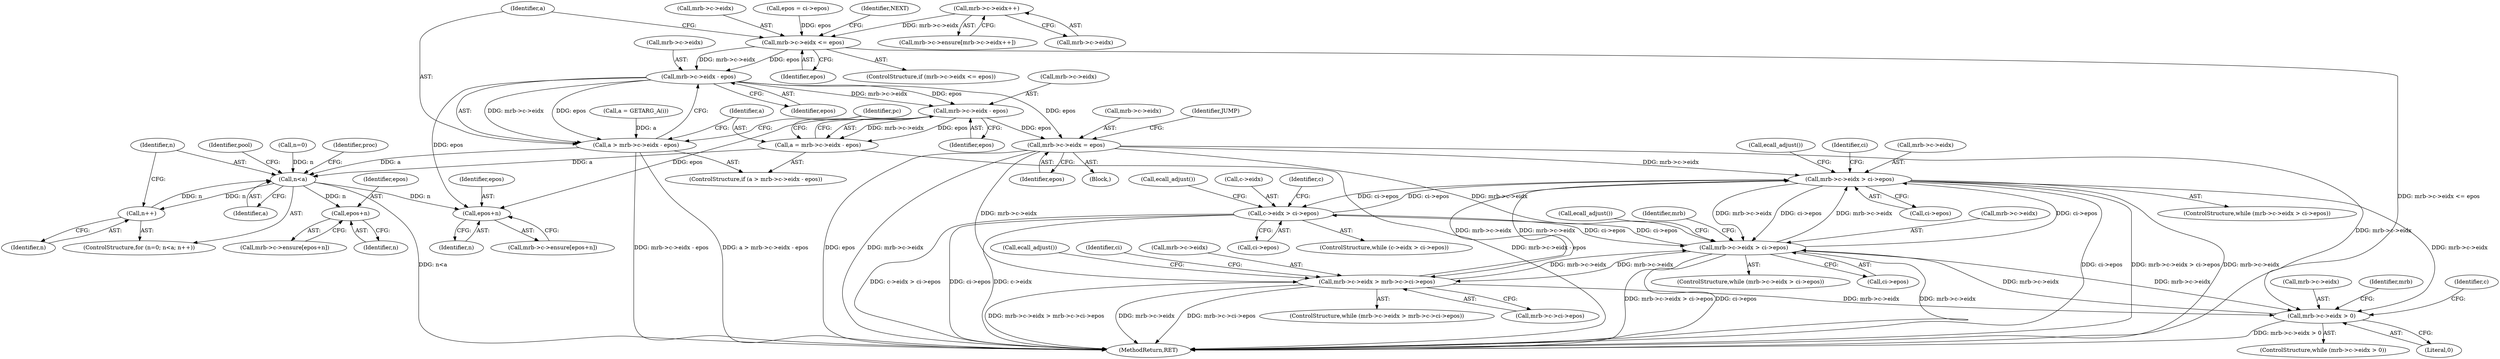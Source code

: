 digraph "0_mruby_1905091634a6a2925c911484434448e568330626@pointer" {
"1001197" [label="(Call,mrb->c->eidx++)"];
"1001255" [label="(Call,mrb->c->eidx <= epos)"];
"1001267" [label="(Call,mrb->c->eidx - epos)"];
"1001265" [label="(Call,a > mrb->c->eidx - epos)"];
"1001292" [label="(Call,n<a)"];
"1001295" [label="(Call,n++)"];
"1001306" [label="(Call,epos+n)"];
"1001316" [label="(Call,epos+n)"];
"1001276" [label="(Call,mrb->c->eidx - epos)"];
"1001274" [label="(Call,a = mrb->c->eidx - epos)"];
"1001426" [label="(Call,mrb->c->eidx = epos)"];
"1003792" [label="(Call,mrb->c->eidx > ci->epos)"];
"1003735" [label="(Call,c->eidx > ci->epos)"];
"1004365" [label="(Call,mrb->c->eidx > ci->epos)"];
"1004032" [label="(Call,mrb->c->eidx > 0)"];
"1004151" [label="(Call,mrb->c->eidx > mrb->c->ci->epos)"];
"1004033" [label="(Call,mrb->c->eidx)"];
"1001288" [label="(ControlStructure,for (n=0; n<a; n++))"];
"1001266" [label="(Identifier,a)"];
"1003791" [label="(ControlStructure,while (mrb->c->eidx > ci->epos))"];
"1001275" [label="(Identifier,a)"];
"1001317" [label="(Identifier,epos)"];
"1004150" [label="(ControlStructure,while (mrb->c->eidx > mrb->c->ci->epos))"];
"1001261" [label="(Identifier,epos)"];
"1001267" [label="(Call,mrb->c->eidx - epos)"];
"1001284" [label="(Identifier,pc)"];
"1001417" [label="(Identifier,pool)"];
"1001432" [label="(Identifier,epos)"];
"1001433" [label="(Identifier,JUMP)"];
"1001318" [label="(Identifier,n)"];
"1004366" [label="(Call,mrb->c->eidx)"];
"1004152" [label="(Call,mrb->c->eidx)"];
"1004365" [label="(Call,mrb->c->eidx > ci->epos)"];
"1001289" [label="(Call,n=0)"];
"1001276" [label="(Call,mrb->c->eidx - epos)"];
"1003736" [label="(Call,c->eidx)"];
"1004371" [label="(Call,ci->epos)"];
"1004032" [label="(Call,mrb->c->eidx > 0)"];
"1001294" [label="(Identifier,a)"];
"1001282" [label="(Identifier,epos)"];
"1001191" [label="(Call,mrb->c->ensure[mrb->c->eidx++])"];
"1003798" [label="(Call,ci->epos)"];
"1004041" [label="(Identifier,mrb)"];
"1003644" [label="(Identifier,ci)"];
"1003739" [label="(Call,ci->epos)"];
"1001256" [label="(Call,mrb->c->eidx)"];
"1004038" [label="(Literal,0)"];
"1001197" [label="(Call,mrb->c->eidx++)"];
"1001307" [label="(Identifier,epos)"];
"1003793" [label="(Call,mrb->c->eidx)"];
"1004043" [label="(Identifier,c)"];
"1004364" [label="(ControlStructure,while (mrb->c->eidx > ci->epos))"];
"1001264" [label="(ControlStructure,if (a > mrb->c->eidx - epos))"];
"1001198" [label="(Call,mrb->c->eidx)"];
"1001310" [label="(Call,mrb->c->ensure[epos+n])"];
"1001295" [label="(Call,n++)"];
"1004151" [label="(Call,mrb->c->eidx > mrb->c->ci->epos)"];
"1003802" [label="(Call,ecall_adjust())"];
"1005666" [label="(MethodReturn,RET)"];
"1004165" [label="(Call,ecall_adjust())"];
"1001293" [label="(Identifier,n)"];
"1001237" [label="(Call,epos = ci->epos)"];
"1001265" [label="(Call,a > mrb->c->eidx - epos)"];
"1004169" [label="(Identifier,ci)"];
"1001268" [label="(Call,mrb->c->eidx)"];
"1001427" [label="(Call,mrb->c->eidx)"];
"1001296" [label="(Identifier,n)"];
"1001277" [label="(Call,mrb->c->eidx)"];
"1004031" [label="(ControlStructure,while (mrb->c->eidx > 0))"];
"1001274" [label="(Call,a = mrb->c->eidx - epos)"];
"1001263" [label="(Identifier,NEXT)"];
"1004375" [label="(Call,ecall_adjust())"];
"1001316" [label="(Call,epos+n)"];
"1001223" [label="(Call,a = GETARG_A(i))"];
"1004157" [label="(Call,mrb->c->ci->epos)"];
"1001426" [label="(Call,mrb->c->eidx = epos)"];
"1004380" [label="(Identifier,mrb)"];
"1001273" [label="(Identifier,epos)"];
"1001308" [label="(Identifier,n)"];
"1001299" [label="(Identifier,proc)"];
"1001254" [label="(ControlStructure,if (mrb->c->eidx <= epos))"];
"1001292" [label="(Call,n<a)"];
"1003792" [label="(Call,mrb->c->eidx > ci->epos)"];
"1001306" [label="(Call,epos+n)"];
"1003735" [label="(Call,c->eidx > ci->epos)"];
"1003746" [label="(Identifier,c)"];
"1001300" [label="(Call,mrb->c->ensure[epos+n])"];
"1003743" [label="(Call,ecall_adjust())"];
"1001221" [label="(Block,)"];
"1001255" [label="(Call,mrb->c->eidx <= epos)"];
"1003734" [label="(ControlStructure,while (c->eidx > ci->epos))"];
"1001197" -> "1001191"  [label="AST: "];
"1001197" -> "1001198"  [label="CFG: "];
"1001198" -> "1001197"  [label="AST: "];
"1001191" -> "1001197"  [label="CFG: "];
"1001197" -> "1001255"  [label="DDG: mrb->c->eidx"];
"1001255" -> "1001254"  [label="AST: "];
"1001255" -> "1001261"  [label="CFG: "];
"1001256" -> "1001255"  [label="AST: "];
"1001261" -> "1001255"  [label="AST: "];
"1001263" -> "1001255"  [label="CFG: "];
"1001266" -> "1001255"  [label="CFG: "];
"1001255" -> "1005666"  [label="DDG: mrb->c->eidx <= epos"];
"1001237" -> "1001255"  [label="DDG: epos"];
"1001255" -> "1001267"  [label="DDG: mrb->c->eidx"];
"1001255" -> "1001267"  [label="DDG: epos"];
"1001267" -> "1001265"  [label="AST: "];
"1001267" -> "1001273"  [label="CFG: "];
"1001268" -> "1001267"  [label="AST: "];
"1001273" -> "1001267"  [label="AST: "];
"1001265" -> "1001267"  [label="CFG: "];
"1001267" -> "1001265"  [label="DDG: mrb->c->eidx"];
"1001267" -> "1001265"  [label="DDG: epos"];
"1001267" -> "1001276"  [label="DDG: mrb->c->eidx"];
"1001267" -> "1001276"  [label="DDG: epos"];
"1001267" -> "1001306"  [label="DDG: epos"];
"1001267" -> "1001426"  [label="DDG: epos"];
"1001265" -> "1001264"  [label="AST: "];
"1001266" -> "1001265"  [label="AST: "];
"1001275" -> "1001265"  [label="CFG: "];
"1001284" -> "1001265"  [label="CFG: "];
"1001265" -> "1005666"  [label="DDG: a > mrb->c->eidx - epos"];
"1001265" -> "1005666"  [label="DDG: mrb->c->eidx - epos"];
"1001223" -> "1001265"  [label="DDG: a"];
"1001265" -> "1001292"  [label="DDG: a"];
"1001292" -> "1001288"  [label="AST: "];
"1001292" -> "1001294"  [label="CFG: "];
"1001293" -> "1001292"  [label="AST: "];
"1001294" -> "1001292"  [label="AST: "];
"1001299" -> "1001292"  [label="CFG: "];
"1001417" -> "1001292"  [label="CFG: "];
"1001292" -> "1005666"  [label="DDG: n<a"];
"1001295" -> "1001292"  [label="DDG: n"];
"1001289" -> "1001292"  [label="DDG: n"];
"1001274" -> "1001292"  [label="DDG: a"];
"1001292" -> "1001295"  [label="DDG: n"];
"1001292" -> "1001306"  [label="DDG: n"];
"1001292" -> "1001316"  [label="DDG: n"];
"1001295" -> "1001288"  [label="AST: "];
"1001295" -> "1001296"  [label="CFG: "];
"1001296" -> "1001295"  [label="AST: "];
"1001293" -> "1001295"  [label="CFG: "];
"1001306" -> "1001300"  [label="AST: "];
"1001306" -> "1001308"  [label="CFG: "];
"1001307" -> "1001306"  [label="AST: "];
"1001308" -> "1001306"  [label="AST: "];
"1001300" -> "1001306"  [label="CFG: "];
"1001276" -> "1001306"  [label="DDG: epos"];
"1001316" -> "1001310"  [label="AST: "];
"1001316" -> "1001318"  [label="CFG: "];
"1001317" -> "1001316"  [label="AST: "];
"1001318" -> "1001316"  [label="AST: "];
"1001310" -> "1001316"  [label="CFG: "];
"1001276" -> "1001274"  [label="AST: "];
"1001276" -> "1001282"  [label="CFG: "];
"1001277" -> "1001276"  [label="AST: "];
"1001282" -> "1001276"  [label="AST: "];
"1001274" -> "1001276"  [label="CFG: "];
"1001276" -> "1001274"  [label="DDG: mrb->c->eidx"];
"1001276" -> "1001274"  [label="DDG: epos"];
"1001276" -> "1001426"  [label="DDG: epos"];
"1001274" -> "1001264"  [label="AST: "];
"1001275" -> "1001274"  [label="AST: "];
"1001284" -> "1001274"  [label="CFG: "];
"1001274" -> "1005666"  [label="DDG: mrb->c->eidx - epos"];
"1001426" -> "1001221"  [label="AST: "];
"1001426" -> "1001432"  [label="CFG: "];
"1001427" -> "1001426"  [label="AST: "];
"1001432" -> "1001426"  [label="AST: "];
"1001433" -> "1001426"  [label="CFG: "];
"1001426" -> "1005666"  [label="DDG: epos"];
"1001426" -> "1005666"  [label="DDG: mrb->c->eidx"];
"1001426" -> "1003792"  [label="DDG: mrb->c->eidx"];
"1001426" -> "1004032"  [label="DDG: mrb->c->eidx"];
"1001426" -> "1004151"  [label="DDG: mrb->c->eidx"];
"1001426" -> "1004365"  [label="DDG: mrb->c->eidx"];
"1003792" -> "1003791"  [label="AST: "];
"1003792" -> "1003798"  [label="CFG: "];
"1003793" -> "1003792"  [label="AST: "];
"1003798" -> "1003792"  [label="AST: "];
"1003644" -> "1003792"  [label="CFG: "];
"1003802" -> "1003792"  [label="CFG: "];
"1003792" -> "1005666"  [label="DDG: ci->epos"];
"1003792" -> "1005666"  [label="DDG: mrb->c->eidx > ci->epos"];
"1003792" -> "1005666"  [label="DDG: mrb->c->eidx"];
"1003792" -> "1003735"  [label="DDG: ci->epos"];
"1004151" -> "1003792"  [label="DDG: mrb->c->eidx"];
"1004365" -> "1003792"  [label="DDG: mrb->c->eidx"];
"1004365" -> "1003792"  [label="DDG: ci->epos"];
"1003735" -> "1003792"  [label="DDG: ci->epos"];
"1003792" -> "1004032"  [label="DDG: mrb->c->eidx"];
"1003792" -> "1004151"  [label="DDG: mrb->c->eidx"];
"1003792" -> "1004365"  [label="DDG: mrb->c->eidx"];
"1003792" -> "1004365"  [label="DDG: ci->epos"];
"1003735" -> "1003734"  [label="AST: "];
"1003735" -> "1003739"  [label="CFG: "];
"1003736" -> "1003735"  [label="AST: "];
"1003739" -> "1003735"  [label="AST: "];
"1003743" -> "1003735"  [label="CFG: "];
"1003746" -> "1003735"  [label="CFG: "];
"1003735" -> "1005666"  [label="DDG: ci->epos"];
"1003735" -> "1005666"  [label="DDG: c->eidx"];
"1003735" -> "1005666"  [label="DDG: c->eidx > ci->epos"];
"1004365" -> "1003735"  [label="DDG: ci->epos"];
"1003735" -> "1004365"  [label="DDG: ci->epos"];
"1004365" -> "1004364"  [label="AST: "];
"1004365" -> "1004371"  [label="CFG: "];
"1004366" -> "1004365"  [label="AST: "];
"1004371" -> "1004365"  [label="AST: "];
"1004375" -> "1004365"  [label="CFG: "];
"1004380" -> "1004365"  [label="CFG: "];
"1004365" -> "1005666"  [label="DDG: mrb->c->eidx > ci->epos"];
"1004365" -> "1005666"  [label="DDG: ci->epos"];
"1004365" -> "1005666"  [label="DDG: mrb->c->eidx"];
"1004365" -> "1004032"  [label="DDG: mrb->c->eidx"];
"1004365" -> "1004151"  [label="DDG: mrb->c->eidx"];
"1004151" -> "1004365"  [label="DDG: mrb->c->eidx"];
"1004032" -> "1004365"  [label="DDG: mrb->c->eidx"];
"1004032" -> "1004031"  [label="AST: "];
"1004032" -> "1004038"  [label="CFG: "];
"1004033" -> "1004032"  [label="AST: "];
"1004038" -> "1004032"  [label="AST: "];
"1004041" -> "1004032"  [label="CFG: "];
"1004043" -> "1004032"  [label="CFG: "];
"1004032" -> "1005666"  [label="DDG: mrb->c->eidx > 0"];
"1004151" -> "1004032"  [label="DDG: mrb->c->eidx"];
"1004151" -> "1004150"  [label="AST: "];
"1004151" -> "1004157"  [label="CFG: "];
"1004152" -> "1004151"  [label="AST: "];
"1004157" -> "1004151"  [label="AST: "];
"1004165" -> "1004151"  [label="CFG: "];
"1004169" -> "1004151"  [label="CFG: "];
"1004151" -> "1005666"  [label="DDG: mrb->c->eidx > mrb->c->ci->epos"];
"1004151" -> "1005666"  [label="DDG: mrb->c->eidx"];
"1004151" -> "1005666"  [label="DDG: mrb->c->ci->epos"];
}
